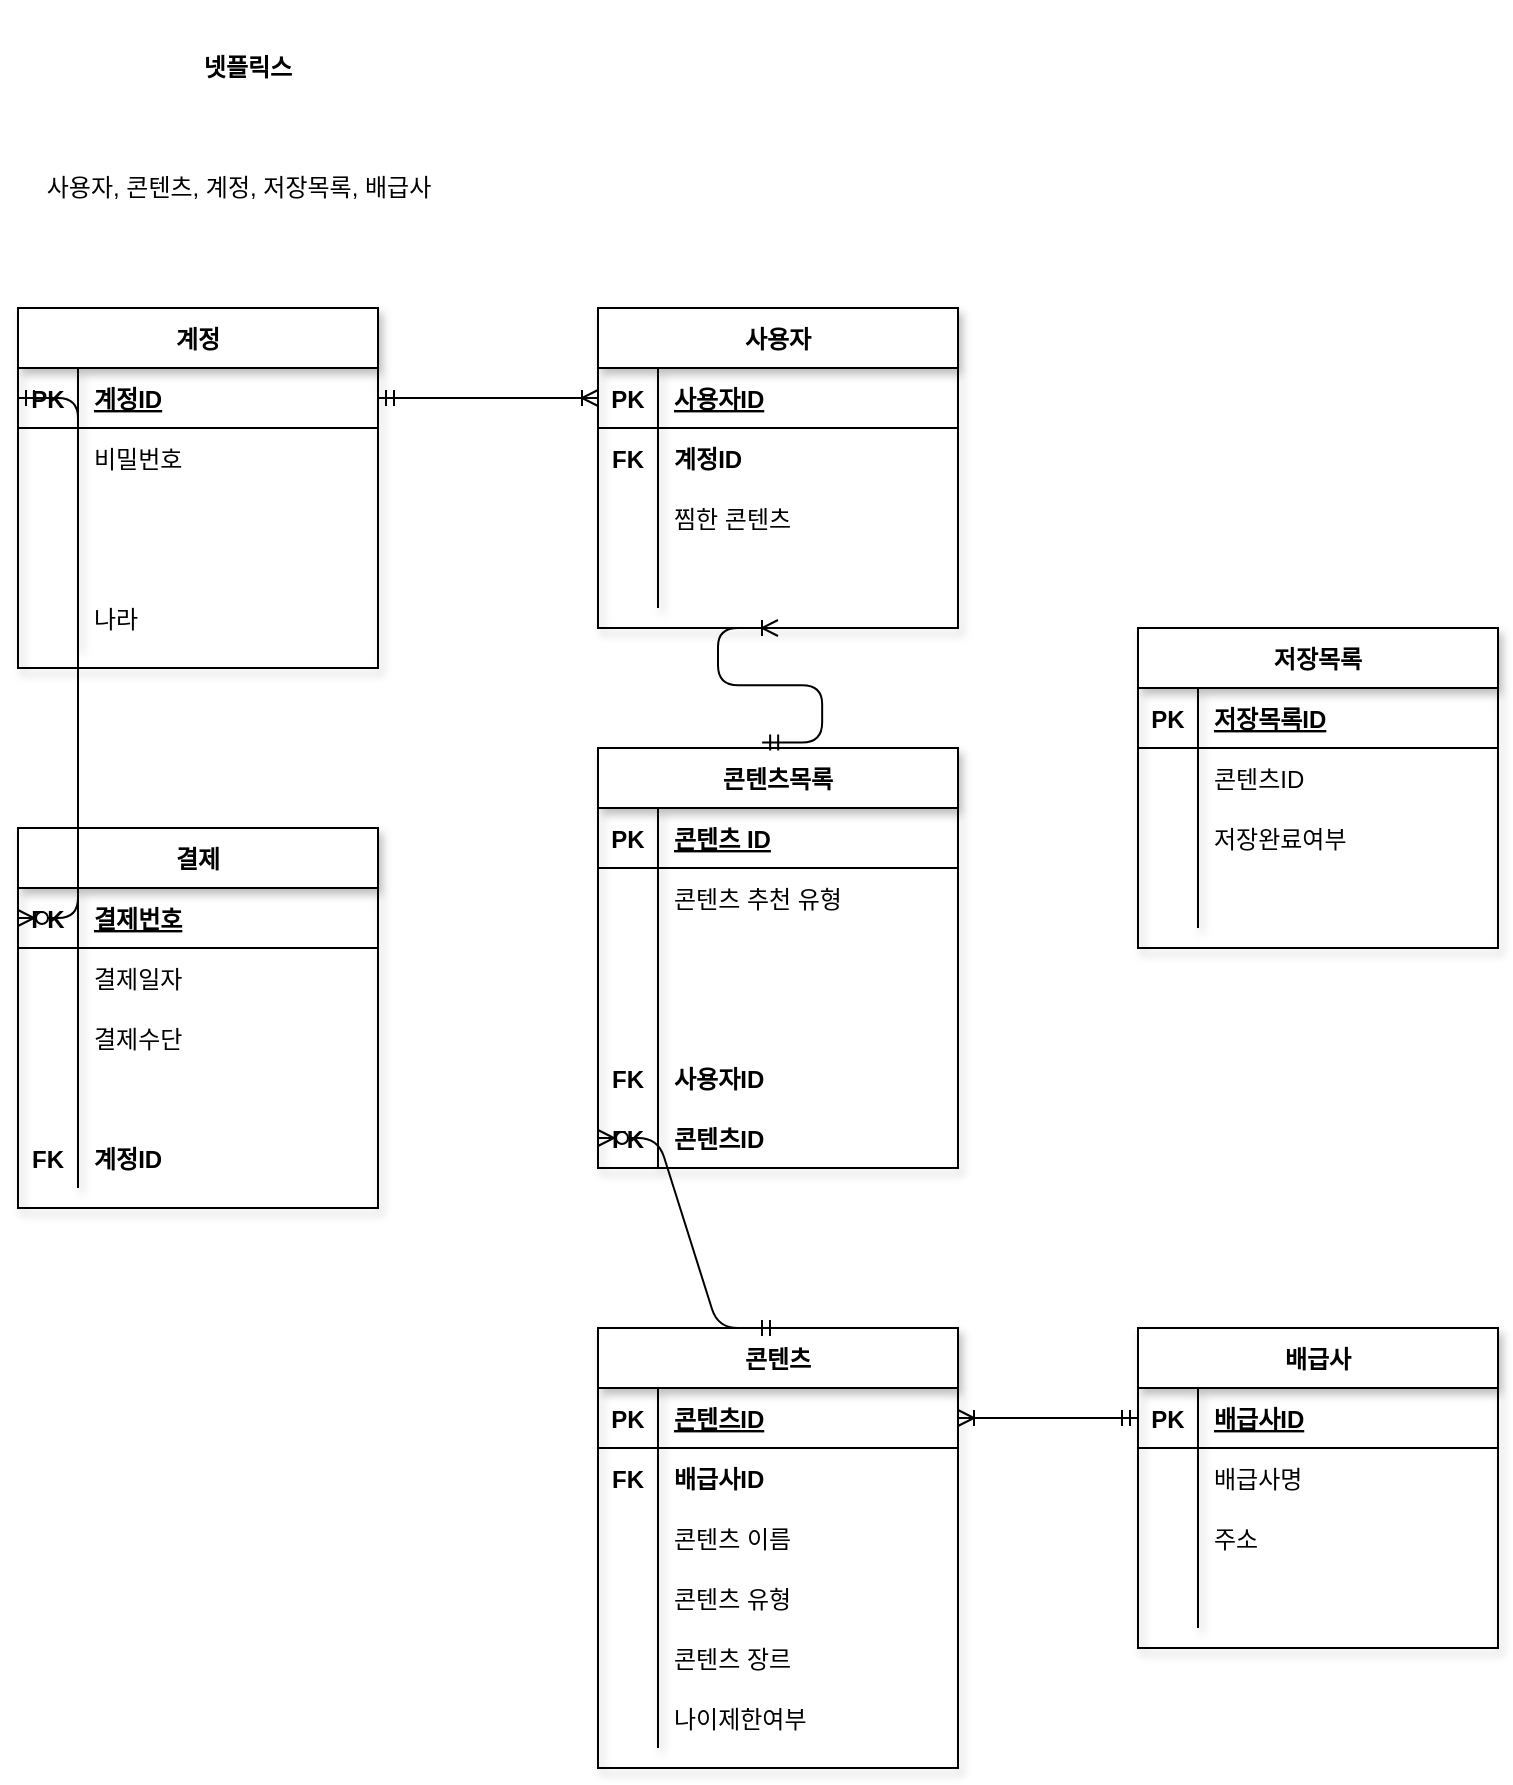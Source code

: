 <mxfile version="15.2.9" type="github">
  <diagram id="Aj72sFZ0nKoVnwJL2SoA" name="Page-1">
    <mxGraphModel dx="782" dy="468" grid="1" gridSize="10" guides="1" tooltips="1" connect="1" arrows="1" fold="1" page="1" pageScale="1" pageWidth="827" pageHeight="1169" math="0" shadow="0">
      <root>
        <mxCell id="0" />
        <mxCell id="1" parent="0" />
        <mxCell id="OZMzILDEOWwJIITRJ_I6-31" value="&lt;b&gt;넷플릭스&lt;/b&gt;" style="text;html=1;strokeColor=none;fillColor=none;align=center;verticalAlign=middle;whiteSpace=wrap;rounded=0;shadow=1;" vertex="1" parent="1">
          <mxGeometry x="100" y="30" width="130" height="60" as="geometry" />
        </mxCell>
        <mxCell id="OZMzILDEOWwJIITRJ_I6-32" value="사용자, 콘텐츠, 계정, 저장목록, 배급사" style="text;html=1;align=center;verticalAlign=middle;resizable=0;points=[];autosize=1;strokeColor=none;fillColor=none;" vertex="1" parent="1">
          <mxGeometry x="50" y="110" width="220" height="20" as="geometry" />
        </mxCell>
        <mxCell id="OZMzILDEOWwJIITRJ_I6-33" value="계정" style="shape=table;startSize=30;container=1;collapsible=1;childLayout=tableLayout;fixedRows=1;rowLines=0;fontStyle=1;align=center;resizeLast=1;shadow=1;" vertex="1" parent="1">
          <mxGeometry x="50" y="180" width="180" height="180" as="geometry" />
        </mxCell>
        <mxCell id="OZMzILDEOWwJIITRJ_I6-34" value="" style="shape=partialRectangle;collapsible=0;dropTarget=0;pointerEvents=0;fillColor=none;top=0;left=0;bottom=1;right=0;points=[[0,0.5],[1,0.5]];portConstraint=eastwest;" vertex="1" parent="OZMzILDEOWwJIITRJ_I6-33">
          <mxGeometry y="30" width="180" height="30" as="geometry" />
        </mxCell>
        <mxCell id="OZMzILDEOWwJIITRJ_I6-35" value="PK" style="shape=partialRectangle;connectable=0;fillColor=none;top=0;left=0;bottom=0;right=0;fontStyle=1;overflow=hidden;" vertex="1" parent="OZMzILDEOWwJIITRJ_I6-34">
          <mxGeometry width="30" height="30" as="geometry">
            <mxRectangle width="30" height="30" as="alternateBounds" />
          </mxGeometry>
        </mxCell>
        <mxCell id="OZMzILDEOWwJIITRJ_I6-36" value="계정ID" style="shape=partialRectangle;connectable=0;fillColor=none;top=0;left=0;bottom=0;right=0;align=left;spacingLeft=6;fontStyle=5;overflow=hidden;" vertex="1" parent="OZMzILDEOWwJIITRJ_I6-34">
          <mxGeometry x="30" width="150" height="30" as="geometry">
            <mxRectangle width="150" height="30" as="alternateBounds" />
          </mxGeometry>
        </mxCell>
        <mxCell id="OZMzILDEOWwJIITRJ_I6-37" value="" style="shape=partialRectangle;collapsible=0;dropTarget=0;pointerEvents=0;fillColor=none;top=0;left=0;bottom=0;right=0;points=[[0,0.5],[1,0.5]];portConstraint=eastwest;" vertex="1" parent="OZMzILDEOWwJIITRJ_I6-33">
          <mxGeometry y="60" width="180" height="30" as="geometry" />
        </mxCell>
        <mxCell id="OZMzILDEOWwJIITRJ_I6-38" value="" style="shape=partialRectangle;connectable=0;fillColor=none;top=0;left=0;bottom=0;right=0;editable=1;overflow=hidden;" vertex="1" parent="OZMzILDEOWwJIITRJ_I6-37">
          <mxGeometry width="30" height="30" as="geometry">
            <mxRectangle width="30" height="30" as="alternateBounds" />
          </mxGeometry>
        </mxCell>
        <mxCell id="OZMzILDEOWwJIITRJ_I6-39" value="비밀번호" style="shape=partialRectangle;connectable=0;fillColor=none;top=0;left=0;bottom=0;right=0;align=left;spacingLeft=6;overflow=hidden;" vertex="1" parent="OZMzILDEOWwJIITRJ_I6-37">
          <mxGeometry x="30" width="150" height="30" as="geometry">
            <mxRectangle width="150" height="30" as="alternateBounds" />
          </mxGeometry>
        </mxCell>
        <mxCell id="OZMzILDEOWwJIITRJ_I6-40" value="" style="shape=partialRectangle;collapsible=0;dropTarget=0;pointerEvents=0;fillColor=none;top=0;left=0;bottom=0;right=0;points=[[0,0.5],[1,0.5]];portConstraint=eastwest;" vertex="1" parent="OZMzILDEOWwJIITRJ_I6-33">
          <mxGeometry y="90" width="180" height="30" as="geometry" />
        </mxCell>
        <mxCell id="OZMzILDEOWwJIITRJ_I6-41" value="" style="shape=partialRectangle;connectable=0;fillColor=none;top=0;left=0;bottom=0;right=0;editable=1;overflow=hidden;" vertex="1" parent="OZMzILDEOWwJIITRJ_I6-40">
          <mxGeometry width="30" height="30" as="geometry">
            <mxRectangle width="30" height="30" as="alternateBounds" />
          </mxGeometry>
        </mxCell>
        <mxCell id="OZMzILDEOWwJIITRJ_I6-42" value="" style="shape=partialRectangle;connectable=0;fillColor=none;top=0;left=0;bottom=0;right=0;align=left;spacingLeft=6;overflow=hidden;" vertex="1" parent="OZMzILDEOWwJIITRJ_I6-40">
          <mxGeometry x="30" width="150" height="30" as="geometry">
            <mxRectangle width="150" height="30" as="alternateBounds" />
          </mxGeometry>
        </mxCell>
        <mxCell id="OZMzILDEOWwJIITRJ_I6-43" value="" style="shape=partialRectangle;collapsible=0;dropTarget=0;pointerEvents=0;fillColor=none;top=0;left=0;bottom=0;right=0;points=[[0,0.5],[1,0.5]];portConstraint=eastwest;" vertex="1" parent="OZMzILDEOWwJIITRJ_I6-33">
          <mxGeometry y="120" width="180" height="20" as="geometry" />
        </mxCell>
        <mxCell id="OZMzILDEOWwJIITRJ_I6-44" value="" style="shape=partialRectangle;connectable=0;fillColor=none;top=0;left=0;bottom=0;right=0;editable=1;overflow=hidden;" vertex="1" parent="OZMzILDEOWwJIITRJ_I6-43">
          <mxGeometry width="30" height="20" as="geometry">
            <mxRectangle width="30" height="20" as="alternateBounds" />
          </mxGeometry>
        </mxCell>
        <mxCell id="OZMzILDEOWwJIITRJ_I6-45" value="" style="shape=partialRectangle;connectable=0;fillColor=none;top=0;left=0;bottom=0;right=0;align=left;spacingLeft=6;overflow=hidden;" vertex="1" parent="OZMzILDEOWwJIITRJ_I6-43">
          <mxGeometry x="30" width="150" height="20" as="geometry">
            <mxRectangle width="150" height="20" as="alternateBounds" />
          </mxGeometry>
        </mxCell>
        <mxCell id="OZMzILDEOWwJIITRJ_I6-169" value="" style="shape=partialRectangle;collapsible=0;dropTarget=0;pointerEvents=0;fillColor=none;top=0;left=0;bottom=0;right=0;points=[[0,0.5],[1,0.5]];portConstraint=eastwest;" vertex="1" parent="OZMzILDEOWwJIITRJ_I6-33">
          <mxGeometry y="140" width="180" height="30" as="geometry" />
        </mxCell>
        <mxCell id="OZMzILDEOWwJIITRJ_I6-170" value="" style="shape=partialRectangle;connectable=0;fillColor=none;top=0;left=0;bottom=0;right=0;editable=1;overflow=hidden;" vertex="1" parent="OZMzILDEOWwJIITRJ_I6-169">
          <mxGeometry width="30" height="30" as="geometry">
            <mxRectangle width="30" height="30" as="alternateBounds" />
          </mxGeometry>
        </mxCell>
        <mxCell id="OZMzILDEOWwJIITRJ_I6-171" value="나라" style="shape=partialRectangle;connectable=0;fillColor=none;top=0;left=0;bottom=0;right=0;align=left;spacingLeft=6;overflow=hidden;" vertex="1" parent="OZMzILDEOWwJIITRJ_I6-169">
          <mxGeometry x="30" width="150" height="30" as="geometry">
            <mxRectangle width="150" height="30" as="alternateBounds" />
          </mxGeometry>
        </mxCell>
        <mxCell id="OZMzILDEOWwJIITRJ_I6-95" value="사용자" style="shape=table;startSize=30;container=1;collapsible=1;childLayout=tableLayout;fixedRows=1;rowLines=0;fontStyle=1;align=center;resizeLast=1;shadow=1;" vertex="1" parent="1">
          <mxGeometry x="340" y="180" width="180" height="160" as="geometry" />
        </mxCell>
        <mxCell id="OZMzILDEOWwJIITRJ_I6-96" value="" style="shape=partialRectangle;collapsible=0;dropTarget=0;pointerEvents=0;fillColor=none;top=0;left=0;bottom=1;right=0;points=[[0,0.5],[1,0.5]];portConstraint=eastwest;" vertex="1" parent="OZMzILDEOWwJIITRJ_I6-95">
          <mxGeometry y="30" width="180" height="30" as="geometry" />
        </mxCell>
        <mxCell id="OZMzILDEOWwJIITRJ_I6-97" value="PK" style="shape=partialRectangle;connectable=0;fillColor=none;top=0;left=0;bottom=0;right=0;fontStyle=1;overflow=hidden;" vertex="1" parent="OZMzILDEOWwJIITRJ_I6-96">
          <mxGeometry width="30" height="30" as="geometry">
            <mxRectangle width="30" height="30" as="alternateBounds" />
          </mxGeometry>
        </mxCell>
        <mxCell id="OZMzILDEOWwJIITRJ_I6-98" value="사용자ID" style="shape=partialRectangle;connectable=0;fillColor=none;top=0;left=0;bottom=0;right=0;align=left;spacingLeft=6;fontStyle=5;overflow=hidden;" vertex="1" parent="OZMzILDEOWwJIITRJ_I6-96">
          <mxGeometry x="30" width="150" height="30" as="geometry">
            <mxRectangle width="150" height="30" as="alternateBounds" />
          </mxGeometry>
        </mxCell>
        <mxCell id="OZMzILDEOWwJIITRJ_I6-99" value="" style="shape=partialRectangle;collapsible=0;dropTarget=0;pointerEvents=0;fillColor=none;top=0;left=0;bottom=0;right=0;points=[[0,0.5],[1,0.5]];portConstraint=eastwest;" vertex="1" parent="OZMzILDEOWwJIITRJ_I6-95">
          <mxGeometry y="60" width="180" height="30" as="geometry" />
        </mxCell>
        <mxCell id="OZMzILDEOWwJIITRJ_I6-100" value="FK" style="shape=partialRectangle;connectable=0;fillColor=none;top=0;left=0;bottom=0;right=0;editable=1;overflow=hidden;fontStyle=1" vertex="1" parent="OZMzILDEOWwJIITRJ_I6-99">
          <mxGeometry width="30" height="30" as="geometry">
            <mxRectangle width="30" height="30" as="alternateBounds" />
          </mxGeometry>
        </mxCell>
        <mxCell id="OZMzILDEOWwJIITRJ_I6-101" value="계정ID" style="shape=partialRectangle;connectable=0;fillColor=none;top=0;left=0;bottom=0;right=0;align=left;spacingLeft=6;overflow=hidden;fontStyle=1" vertex="1" parent="OZMzILDEOWwJIITRJ_I6-99">
          <mxGeometry x="30" width="150" height="30" as="geometry">
            <mxRectangle width="150" height="30" as="alternateBounds" />
          </mxGeometry>
        </mxCell>
        <mxCell id="OZMzILDEOWwJIITRJ_I6-102" value="" style="shape=partialRectangle;collapsible=0;dropTarget=0;pointerEvents=0;fillColor=none;top=0;left=0;bottom=0;right=0;points=[[0,0.5],[1,0.5]];portConstraint=eastwest;" vertex="1" parent="OZMzILDEOWwJIITRJ_I6-95">
          <mxGeometry y="90" width="180" height="30" as="geometry" />
        </mxCell>
        <mxCell id="OZMzILDEOWwJIITRJ_I6-103" value="" style="shape=partialRectangle;connectable=0;fillColor=none;top=0;left=0;bottom=0;right=0;editable=1;overflow=hidden;" vertex="1" parent="OZMzILDEOWwJIITRJ_I6-102">
          <mxGeometry width="30" height="30" as="geometry">
            <mxRectangle width="30" height="30" as="alternateBounds" />
          </mxGeometry>
        </mxCell>
        <mxCell id="OZMzILDEOWwJIITRJ_I6-104" value="찜한 콘텐츠" style="shape=partialRectangle;connectable=0;fillColor=none;top=0;left=0;bottom=0;right=0;align=left;spacingLeft=6;overflow=hidden;" vertex="1" parent="OZMzILDEOWwJIITRJ_I6-102">
          <mxGeometry x="30" width="150" height="30" as="geometry">
            <mxRectangle width="150" height="30" as="alternateBounds" />
          </mxGeometry>
        </mxCell>
        <mxCell id="OZMzILDEOWwJIITRJ_I6-105" value="" style="shape=partialRectangle;collapsible=0;dropTarget=0;pointerEvents=0;fillColor=none;top=0;left=0;bottom=0;right=0;points=[[0,0.5],[1,0.5]];portConstraint=eastwest;" vertex="1" parent="OZMzILDEOWwJIITRJ_I6-95">
          <mxGeometry y="120" width="180" height="30" as="geometry" />
        </mxCell>
        <mxCell id="OZMzILDEOWwJIITRJ_I6-106" value="" style="shape=partialRectangle;connectable=0;fillColor=none;top=0;left=0;bottom=0;right=0;editable=1;overflow=hidden;" vertex="1" parent="OZMzILDEOWwJIITRJ_I6-105">
          <mxGeometry width="30" height="30" as="geometry">
            <mxRectangle width="30" height="30" as="alternateBounds" />
          </mxGeometry>
        </mxCell>
        <mxCell id="OZMzILDEOWwJIITRJ_I6-107" value="" style="shape=partialRectangle;connectable=0;fillColor=none;top=0;left=0;bottom=0;right=0;align=left;spacingLeft=6;overflow=hidden;" vertex="1" parent="OZMzILDEOWwJIITRJ_I6-105">
          <mxGeometry x="30" width="150" height="30" as="geometry">
            <mxRectangle width="150" height="30" as="alternateBounds" />
          </mxGeometry>
        </mxCell>
        <mxCell id="OZMzILDEOWwJIITRJ_I6-108" value="콘텐츠" style="shape=table;startSize=30;container=1;collapsible=1;childLayout=tableLayout;fixedRows=1;rowLines=0;fontStyle=1;align=center;resizeLast=1;shadow=1;" vertex="1" parent="1">
          <mxGeometry x="340" y="690" width="180" height="220" as="geometry" />
        </mxCell>
        <mxCell id="OZMzILDEOWwJIITRJ_I6-109" value="" style="shape=partialRectangle;collapsible=0;dropTarget=0;pointerEvents=0;fillColor=none;top=0;left=0;bottom=1;right=0;points=[[0,0.5],[1,0.5]];portConstraint=eastwest;" vertex="1" parent="OZMzILDEOWwJIITRJ_I6-108">
          <mxGeometry y="30" width="180" height="30" as="geometry" />
        </mxCell>
        <mxCell id="OZMzILDEOWwJIITRJ_I6-110" value="PK" style="shape=partialRectangle;connectable=0;fillColor=none;top=0;left=0;bottom=0;right=0;fontStyle=1;overflow=hidden;" vertex="1" parent="OZMzILDEOWwJIITRJ_I6-109">
          <mxGeometry width="30" height="30" as="geometry">
            <mxRectangle width="30" height="30" as="alternateBounds" />
          </mxGeometry>
        </mxCell>
        <mxCell id="OZMzILDEOWwJIITRJ_I6-111" value="콘텐츠ID" style="shape=partialRectangle;connectable=0;fillColor=none;top=0;left=0;bottom=0;right=0;align=left;spacingLeft=6;fontStyle=5;overflow=hidden;" vertex="1" parent="OZMzILDEOWwJIITRJ_I6-109">
          <mxGeometry x="30" width="150" height="30" as="geometry">
            <mxRectangle width="150" height="30" as="alternateBounds" />
          </mxGeometry>
        </mxCell>
        <mxCell id="OZMzILDEOWwJIITRJ_I6-112" value="" style="shape=partialRectangle;collapsible=0;dropTarget=0;pointerEvents=0;fillColor=none;top=0;left=0;bottom=0;right=0;points=[[0,0.5],[1,0.5]];portConstraint=eastwest;" vertex="1" parent="OZMzILDEOWwJIITRJ_I6-108">
          <mxGeometry y="60" width="180" height="30" as="geometry" />
        </mxCell>
        <mxCell id="OZMzILDEOWwJIITRJ_I6-113" value="FK" style="shape=partialRectangle;connectable=0;fillColor=none;top=0;left=0;bottom=0;right=0;editable=1;overflow=hidden;fontStyle=1" vertex="1" parent="OZMzILDEOWwJIITRJ_I6-112">
          <mxGeometry width="30" height="30" as="geometry">
            <mxRectangle width="30" height="30" as="alternateBounds" />
          </mxGeometry>
        </mxCell>
        <mxCell id="OZMzILDEOWwJIITRJ_I6-114" value="배급사ID" style="shape=partialRectangle;connectable=0;fillColor=none;top=0;left=0;bottom=0;right=0;align=left;spacingLeft=6;overflow=hidden;fontStyle=1" vertex="1" parent="OZMzILDEOWwJIITRJ_I6-112">
          <mxGeometry x="30" width="150" height="30" as="geometry">
            <mxRectangle width="150" height="30" as="alternateBounds" />
          </mxGeometry>
        </mxCell>
        <mxCell id="OZMzILDEOWwJIITRJ_I6-115" value="" style="shape=partialRectangle;collapsible=0;dropTarget=0;pointerEvents=0;fillColor=none;top=0;left=0;bottom=0;right=0;points=[[0,0.5],[1,0.5]];portConstraint=eastwest;" vertex="1" parent="OZMzILDEOWwJIITRJ_I6-108">
          <mxGeometry y="90" width="180" height="30" as="geometry" />
        </mxCell>
        <mxCell id="OZMzILDEOWwJIITRJ_I6-116" value="" style="shape=partialRectangle;connectable=0;fillColor=none;top=0;left=0;bottom=0;right=0;editable=1;overflow=hidden;" vertex="1" parent="OZMzILDEOWwJIITRJ_I6-115">
          <mxGeometry width="30" height="30" as="geometry">
            <mxRectangle width="30" height="30" as="alternateBounds" />
          </mxGeometry>
        </mxCell>
        <mxCell id="OZMzILDEOWwJIITRJ_I6-117" value="콘텐츠 이름" style="shape=partialRectangle;connectable=0;fillColor=none;top=0;left=0;bottom=0;right=0;align=left;spacingLeft=6;overflow=hidden;" vertex="1" parent="OZMzILDEOWwJIITRJ_I6-115">
          <mxGeometry x="30" width="150" height="30" as="geometry">
            <mxRectangle width="150" height="30" as="alternateBounds" />
          </mxGeometry>
        </mxCell>
        <mxCell id="OZMzILDEOWwJIITRJ_I6-118" value="" style="shape=partialRectangle;collapsible=0;dropTarget=0;pointerEvents=0;fillColor=none;top=0;left=0;bottom=0;right=0;points=[[0,0.5],[1,0.5]];portConstraint=eastwest;" vertex="1" parent="OZMzILDEOWwJIITRJ_I6-108">
          <mxGeometry y="120" width="180" height="30" as="geometry" />
        </mxCell>
        <mxCell id="OZMzILDEOWwJIITRJ_I6-119" value="" style="shape=partialRectangle;connectable=0;fillColor=none;top=0;left=0;bottom=0;right=0;editable=1;overflow=hidden;" vertex="1" parent="OZMzILDEOWwJIITRJ_I6-118">
          <mxGeometry width="30" height="30" as="geometry">
            <mxRectangle width="30" height="30" as="alternateBounds" />
          </mxGeometry>
        </mxCell>
        <mxCell id="OZMzILDEOWwJIITRJ_I6-120" value="콘텐츠 유형" style="shape=partialRectangle;connectable=0;fillColor=none;top=0;left=0;bottom=0;right=0;align=left;spacingLeft=6;overflow=hidden;" vertex="1" parent="OZMzILDEOWwJIITRJ_I6-118">
          <mxGeometry x="30" width="150" height="30" as="geometry">
            <mxRectangle width="150" height="30" as="alternateBounds" />
          </mxGeometry>
        </mxCell>
        <mxCell id="OZMzILDEOWwJIITRJ_I6-134" value="" style="shape=partialRectangle;collapsible=0;dropTarget=0;pointerEvents=0;fillColor=none;top=0;left=0;bottom=0;right=0;points=[[0,0.5],[1,0.5]];portConstraint=eastwest;" vertex="1" parent="OZMzILDEOWwJIITRJ_I6-108">
          <mxGeometry y="150" width="180" height="30" as="geometry" />
        </mxCell>
        <mxCell id="OZMzILDEOWwJIITRJ_I6-135" value="" style="shape=partialRectangle;connectable=0;fillColor=none;top=0;left=0;bottom=0;right=0;editable=1;overflow=hidden;fontStyle=0" vertex="1" parent="OZMzILDEOWwJIITRJ_I6-134">
          <mxGeometry width="30" height="30" as="geometry">
            <mxRectangle width="30" height="30" as="alternateBounds" />
          </mxGeometry>
        </mxCell>
        <mxCell id="OZMzILDEOWwJIITRJ_I6-136" value="콘텐츠 장르" style="shape=partialRectangle;connectable=0;fillColor=none;top=0;left=0;bottom=0;right=0;align=left;spacingLeft=6;overflow=hidden;fontStyle=0" vertex="1" parent="OZMzILDEOWwJIITRJ_I6-134">
          <mxGeometry x="30" width="150" height="30" as="geometry">
            <mxRectangle width="150" height="30" as="alternateBounds" />
          </mxGeometry>
        </mxCell>
        <mxCell id="OZMzILDEOWwJIITRJ_I6-137" value="" style="shape=partialRectangle;collapsible=0;dropTarget=0;pointerEvents=0;fillColor=none;top=0;left=0;bottom=0;right=0;points=[[0,0.5],[1,0.5]];portConstraint=eastwest;" vertex="1" parent="OZMzILDEOWwJIITRJ_I6-108">
          <mxGeometry y="180" width="180" height="30" as="geometry" />
        </mxCell>
        <mxCell id="OZMzILDEOWwJIITRJ_I6-138" value="" style="shape=partialRectangle;connectable=0;fillColor=none;top=0;left=0;bottom=0;right=0;editable=1;overflow=hidden;fontStyle=0" vertex="1" parent="OZMzILDEOWwJIITRJ_I6-137">
          <mxGeometry width="30" height="30" as="geometry">
            <mxRectangle width="30" height="30" as="alternateBounds" />
          </mxGeometry>
        </mxCell>
        <mxCell id="OZMzILDEOWwJIITRJ_I6-139" value="나이제한여부" style="shape=partialRectangle;connectable=0;fillColor=none;top=0;left=0;bottom=0;right=0;align=left;spacingLeft=6;overflow=hidden;fontStyle=0" vertex="1" parent="OZMzILDEOWwJIITRJ_I6-137">
          <mxGeometry x="30" width="150" height="30" as="geometry">
            <mxRectangle width="150" height="30" as="alternateBounds" />
          </mxGeometry>
        </mxCell>
        <mxCell id="OZMzILDEOWwJIITRJ_I6-121" value="배급사" style="shape=table;startSize=30;container=1;collapsible=1;childLayout=tableLayout;fixedRows=1;rowLines=0;fontStyle=1;align=center;resizeLast=1;shadow=1;" vertex="1" parent="1">
          <mxGeometry x="610" y="690" width="180" height="160" as="geometry" />
        </mxCell>
        <mxCell id="OZMzILDEOWwJIITRJ_I6-122" value="" style="shape=partialRectangle;collapsible=0;dropTarget=0;pointerEvents=0;fillColor=none;top=0;left=0;bottom=1;right=0;points=[[0,0.5],[1,0.5]];portConstraint=eastwest;" vertex="1" parent="OZMzILDEOWwJIITRJ_I6-121">
          <mxGeometry y="30" width="180" height="30" as="geometry" />
        </mxCell>
        <mxCell id="OZMzILDEOWwJIITRJ_I6-123" value="PK" style="shape=partialRectangle;connectable=0;fillColor=none;top=0;left=0;bottom=0;right=0;fontStyle=1;overflow=hidden;" vertex="1" parent="OZMzILDEOWwJIITRJ_I6-122">
          <mxGeometry width="30" height="30" as="geometry">
            <mxRectangle width="30" height="30" as="alternateBounds" />
          </mxGeometry>
        </mxCell>
        <mxCell id="OZMzILDEOWwJIITRJ_I6-124" value="배급사ID" style="shape=partialRectangle;connectable=0;fillColor=none;top=0;left=0;bottom=0;right=0;align=left;spacingLeft=6;fontStyle=5;overflow=hidden;" vertex="1" parent="OZMzILDEOWwJIITRJ_I6-122">
          <mxGeometry x="30" width="150" height="30" as="geometry">
            <mxRectangle width="150" height="30" as="alternateBounds" />
          </mxGeometry>
        </mxCell>
        <mxCell id="OZMzILDEOWwJIITRJ_I6-125" value="" style="shape=partialRectangle;collapsible=0;dropTarget=0;pointerEvents=0;fillColor=none;top=0;left=0;bottom=0;right=0;points=[[0,0.5],[1,0.5]];portConstraint=eastwest;" vertex="1" parent="OZMzILDEOWwJIITRJ_I6-121">
          <mxGeometry y="60" width="180" height="30" as="geometry" />
        </mxCell>
        <mxCell id="OZMzILDEOWwJIITRJ_I6-126" value="" style="shape=partialRectangle;connectable=0;fillColor=none;top=0;left=0;bottom=0;right=0;editable=1;overflow=hidden;" vertex="1" parent="OZMzILDEOWwJIITRJ_I6-125">
          <mxGeometry width="30" height="30" as="geometry">
            <mxRectangle width="30" height="30" as="alternateBounds" />
          </mxGeometry>
        </mxCell>
        <mxCell id="OZMzILDEOWwJIITRJ_I6-127" value="배급사명" style="shape=partialRectangle;connectable=0;fillColor=none;top=0;left=0;bottom=0;right=0;align=left;spacingLeft=6;overflow=hidden;" vertex="1" parent="OZMzILDEOWwJIITRJ_I6-125">
          <mxGeometry x="30" width="150" height="30" as="geometry">
            <mxRectangle width="150" height="30" as="alternateBounds" />
          </mxGeometry>
        </mxCell>
        <mxCell id="OZMzILDEOWwJIITRJ_I6-128" value="" style="shape=partialRectangle;collapsible=0;dropTarget=0;pointerEvents=0;fillColor=none;top=0;left=0;bottom=0;right=0;points=[[0,0.5],[1,0.5]];portConstraint=eastwest;" vertex="1" parent="OZMzILDEOWwJIITRJ_I6-121">
          <mxGeometry y="90" width="180" height="30" as="geometry" />
        </mxCell>
        <mxCell id="OZMzILDEOWwJIITRJ_I6-129" value="" style="shape=partialRectangle;connectable=0;fillColor=none;top=0;left=0;bottom=0;right=0;editable=1;overflow=hidden;" vertex="1" parent="OZMzILDEOWwJIITRJ_I6-128">
          <mxGeometry width="30" height="30" as="geometry">
            <mxRectangle width="30" height="30" as="alternateBounds" />
          </mxGeometry>
        </mxCell>
        <mxCell id="OZMzILDEOWwJIITRJ_I6-130" value="주소" style="shape=partialRectangle;connectable=0;fillColor=none;top=0;left=0;bottom=0;right=0;align=left;spacingLeft=6;overflow=hidden;" vertex="1" parent="OZMzILDEOWwJIITRJ_I6-128">
          <mxGeometry x="30" width="150" height="30" as="geometry">
            <mxRectangle width="150" height="30" as="alternateBounds" />
          </mxGeometry>
        </mxCell>
        <mxCell id="OZMzILDEOWwJIITRJ_I6-131" value="" style="shape=partialRectangle;collapsible=0;dropTarget=0;pointerEvents=0;fillColor=none;top=0;left=0;bottom=0;right=0;points=[[0,0.5],[1,0.5]];portConstraint=eastwest;" vertex="1" parent="OZMzILDEOWwJIITRJ_I6-121">
          <mxGeometry y="120" width="180" height="30" as="geometry" />
        </mxCell>
        <mxCell id="OZMzILDEOWwJIITRJ_I6-132" value="" style="shape=partialRectangle;connectable=0;fillColor=none;top=0;left=0;bottom=0;right=0;editable=1;overflow=hidden;" vertex="1" parent="OZMzILDEOWwJIITRJ_I6-131">
          <mxGeometry width="30" height="30" as="geometry">
            <mxRectangle width="30" height="30" as="alternateBounds" />
          </mxGeometry>
        </mxCell>
        <mxCell id="OZMzILDEOWwJIITRJ_I6-133" value="" style="shape=partialRectangle;connectable=0;fillColor=none;top=0;left=0;bottom=0;right=0;align=left;spacingLeft=6;overflow=hidden;" vertex="1" parent="OZMzILDEOWwJIITRJ_I6-131">
          <mxGeometry x="30" width="150" height="30" as="geometry">
            <mxRectangle width="150" height="30" as="alternateBounds" />
          </mxGeometry>
        </mxCell>
        <mxCell id="OZMzILDEOWwJIITRJ_I6-140" value="저장목록" style="shape=table;startSize=30;container=1;collapsible=1;childLayout=tableLayout;fixedRows=1;rowLines=0;fontStyle=1;align=center;resizeLast=1;shadow=1;" vertex="1" parent="1">
          <mxGeometry x="610" y="340" width="180" height="160" as="geometry" />
        </mxCell>
        <mxCell id="OZMzILDEOWwJIITRJ_I6-141" value="" style="shape=partialRectangle;collapsible=0;dropTarget=0;pointerEvents=0;fillColor=none;top=0;left=0;bottom=1;right=0;points=[[0,0.5],[1,0.5]];portConstraint=eastwest;" vertex="1" parent="OZMzILDEOWwJIITRJ_I6-140">
          <mxGeometry y="30" width="180" height="30" as="geometry" />
        </mxCell>
        <mxCell id="OZMzILDEOWwJIITRJ_I6-142" value="PK" style="shape=partialRectangle;connectable=0;fillColor=none;top=0;left=0;bottom=0;right=0;fontStyle=1;overflow=hidden;" vertex="1" parent="OZMzILDEOWwJIITRJ_I6-141">
          <mxGeometry width="30" height="30" as="geometry">
            <mxRectangle width="30" height="30" as="alternateBounds" />
          </mxGeometry>
        </mxCell>
        <mxCell id="OZMzILDEOWwJIITRJ_I6-143" value="저장목록ID" style="shape=partialRectangle;connectable=0;fillColor=none;top=0;left=0;bottom=0;right=0;align=left;spacingLeft=6;fontStyle=5;overflow=hidden;" vertex="1" parent="OZMzILDEOWwJIITRJ_I6-141">
          <mxGeometry x="30" width="150" height="30" as="geometry">
            <mxRectangle width="150" height="30" as="alternateBounds" />
          </mxGeometry>
        </mxCell>
        <mxCell id="OZMzILDEOWwJIITRJ_I6-144" value="" style="shape=partialRectangle;collapsible=0;dropTarget=0;pointerEvents=0;fillColor=none;top=0;left=0;bottom=0;right=0;points=[[0,0.5],[1,0.5]];portConstraint=eastwest;" vertex="1" parent="OZMzILDEOWwJIITRJ_I6-140">
          <mxGeometry y="60" width="180" height="30" as="geometry" />
        </mxCell>
        <mxCell id="OZMzILDEOWwJIITRJ_I6-145" value="" style="shape=partialRectangle;connectable=0;fillColor=none;top=0;left=0;bottom=0;right=0;editable=1;overflow=hidden;" vertex="1" parent="OZMzILDEOWwJIITRJ_I6-144">
          <mxGeometry width="30" height="30" as="geometry">
            <mxRectangle width="30" height="30" as="alternateBounds" />
          </mxGeometry>
        </mxCell>
        <mxCell id="OZMzILDEOWwJIITRJ_I6-146" value="콘텐츠ID" style="shape=partialRectangle;connectable=0;fillColor=none;top=0;left=0;bottom=0;right=0;align=left;spacingLeft=6;overflow=hidden;" vertex="1" parent="OZMzILDEOWwJIITRJ_I6-144">
          <mxGeometry x="30" width="150" height="30" as="geometry">
            <mxRectangle width="150" height="30" as="alternateBounds" />
          </mxGeometry>
        </mxCell>
        <mxCell id="OZMzILDEOWwJIITRJ_I6-147" value="" style="shape=partialRectangle;collapsible=0;dropTarget=0;pointerEvents=0;fillColor=none;top=0;left=0;bottom=0;right=0;points=[[0,0.5],[1,0.5]];portConstraint=eastwest;" vertex="1" parent="OZMzILDEOWwJIITRJ_I6-140">
          <mxGeometry y="90" width="180" height="30" as="geometry" />
        </mxCell>
        <mxCell id="OZMzILDEOWwJIITRJ_I6-148" value="" style="shape=partialRectangle;connectable=0;fillColor=none;top=0;left=0;bottom=0;right=0;editable=1;overflow=hidden;" vertex="1" parent="OZMzILDEOWwJIITRJ_I6-147">
          <mxGeometry width="30" height="30" as="geometry">
            <mxRectangle width="30" height="30" as="alternateBounds" />
          </mxGeometry>
        </mxCell>
        <mxCell id="OZMzILDEOWwJIITRJ_I6-149" value="저장완료여부" style="shape=partialRectangle;connectable=0;fillColor=none;top=0;left=0;bottom=0;right=0;align=left;spacingLeft=6;overflow=hidden;" vertex="1" parent="OZMzILDEOWwJIITRJ_I6-147">
          <mxGeometry x="30" width="150" height="30" as="geometry">
            <mxRectangle width="150" height="30" as="alternateBounds" />
          </mxGeometry>
        </mxCell>
        <mxCell id="OZMzILDEOWwJIITRJ_I6-150" value="" style="shape=partialRectangle;collapsible=0;dropTarget=0;pointerEvents=0;fillColor=none;top=0;left=0;bottom=0;right=0;points=[[0,0.5],[1,0.5]];portConstraint=eastwest;" vertex="1" parent="OZMzILDEOWwJIITRJ_I6-140">
          <mxGeometry y="120" width="180" height="30" as="geometry" />
        </mxCell>
        <mxCell id="OZMzILDEOWwJIITRJ_I6-151" value="" style="shape=partialRectangle;connectable=0;fillColor=none;top=0;left=0;bottom=0;right=0;editable=1;overflow=hidden;" vertex="1" parent="OZMzILDEOWwJIITRJ_I6-150">
          <mxGeometry width="30" height="30" as="geometry">
            <mxRectangle width="30" height="30" as="alternateBounds" />
          </mxGeometry>
        </mxCell>
        <mxCell id="OZMzILDEOWwJIITRJ_I6-152" value="" style="shape=partialRectangle;connectable=0;fillColor=none;top=0;left=0;bottom=0;right=0;align=left;spacingLeft=6;overflow=hidden;" vertex="1" parent="OZMzILDEOWwJIITRJ_I6-150">
          <mxGeometry x="30" width="150" height="30" as="geometry">
            <mxRectangle width="150" height="30" as="alternateBounds" />
          </mxGeometry>
        </mxCell>
        <mxCell id="OZMzILDEOWwJIITRJ_I6-172" value="" style="edgeStyle=entityRelationEdgeStyle;fontSize=12;html=1;endArrow=ERoneToMany;startArrow=ERmandOne;exitX=1;exitY=0.5;exitDx=0;exitDy=0;entryX=0;entryY=0.5;entryDx=0;entryDy=0;" edge="1" parent="1" source="OZMzILDEOWwJIITRJ_I6-34" target="OZMzILDEOWwJIITRJ_I6-96">
          <mxGeometry width="100" height="100" relative="1" as="geometry">
            <mxPoint x="250" y="220" as="sourcePoint" />
            <mxPoint x="350" y="120" as="targetPoint" />
          </mxGeometry>
        </mxCell>
        <mxCell id="OZMzILDEOWwJIITRJ_I6-173" value="" style="edgeStyle=entityRelationEdgeStyle;fontSize=12;html=1;endArrow=ERoneToMany;startArrow=ERmandOne;entryX=1;entryY=0.5;entryDx=0;entryDy=0;exitX=0;exitY=0.5;exitDx=0;exitDy=0;" edge="1" parent="1" source="OZMzILDEOWwJIITRJ_I6-122" target="OZMzILDEOWwJIITRJ_I6-109">
          <mxGeometry width="100" height="100" relative="1" as="geometry">
            <mxPoint x="350" y="520" as="sourcePoint" />
            <mxPoint x="450" y="420" as="targetPoint" />
          </mxGeometry>
        </mxCell>
        <mxCell id="OZMzILDEOWwJIITRJ_I6-174" value="콘텐츠목록" style="shape=table;startSize=30;container=1;collapsible=1;childLayout=tableLayout;fixedRows=1;rowLines=0;fontStyle=1;align=center;resizeLast=1;shadow=1;" vertex="1" parent="1">
          <mxGeometry x="340" y="400" width="180" height="210" as="geometry" />
        </mxCell>
        <mxCell id="OZMzILDEOWwJIITRJ_I6-175" value="" style="shape=partialRectangle;collapsible=0;dropTarget=0;pointerEvents=0;fillColor=none;top=0;left=0;bottom=1;right=0;points=[[0,0.5],[1,0.5]];portConstraint=eastwest;" vertex="1" parent="OZMzILDEOWwJIITRJ_I6-174">
          <mxGeometry y="30" width="180" height="30" as="geometry" />
        </mxCell>
        <mxCell id="OZMzILDEOWwJIITRJ_I6-176" value="PK" style="shape=partialRectangle;connectable=0;fillColor=none;top=0;left=0;bottom=0;right=0;fontStyle=1;overflow=hidden;" vertex="1" parent="OZMzILDEOWwJIITRJ_I6-175">
          <mxGeometry width="30" height="30" as="geometry">
            <mxRectangle width="30" height="30" as="alternateBounds" />
          </mxGeometry>
        </mxCell>
        <mxCell id="OZMzILDEOWwJIITRJ_I6-177" value="콘텐츠 ID" style="shape=partialRectangle;connectable=0;fillColor=none;top=0;left=0;bottom=0;right=0;align=left;spacingLeft=6;fontStyle=5;overflow=hidden;" vertex="1" parent="OZMzILDEOWwJIITRJ_I6-175">
          <mxGeometry x="30" width="150" height="30" as="geometry">
            <mxRectangle width="150" height="30" as="alternateBounds" />
          </mxGeometry>
        </mxCell>
        <mxCell id="OZMzILDEOWwJIITRJ_I6-178" value="" style="shape=partialRectangle;collapsible=0;dropTarget=0;pointerEvents=0;fillColor=none;top=0;left=0;bottom=0;right=0;points=[[0,0.5],[1,0.5]];portConstraint=eastwest;" vertex="1" parent="OZMzILDEOWwJIITRJ_I6-174">
          <mxGeometry y="60" width="180" height="30" as="geometry" />
        </mxCell>
        <mxCell id="OZMzILDEOWwJIITRJ_I6-179" value="" style="shape=partialRectangle;connectable=0;fillColor=none;top=0;left=0;bottom=0;right=0;editable=1;overflow=hidden;" vertex="1" parent="OZMzILDEOWwJIITRJ_I6-178">
          <mxGeometry width="30" height="30" as="geometry">
            <mxRectangle width="30" height="30" as="alternateBounds" />
          </mxGeometry>
        </mxCell>
        <mxCell id="OZMzILDEOWwJIITRJ_I6-180" value="콘텐츠 추천 유형" style="shape=partialRectangle;connectable=0;fillColor=none;top=0;left=0;bottom=0;right=0;align=left;spacingLeft=6;overflow=hidden;" vertex="1" parent="OZMzILDEOWwJIITRJ_I6-178">
          <mxGeometry x="30" width="150" height="30" as="geometry">
            <mxRectangle width="150" height="30" as="alternateBounds" />
          </mxGeometry>
        </mxCell>
        <mxCell id="OZMzILDEOWwJIITRJ_I6-181" value="" style="shape=partialRectangle;collapsible=0;dropTarget=0;pointerEvents=0;fillColor=none;top=0;left=0;bottom=0;right=0;points=[[0,0.5],[1,0.5]];portConstraint=eastwest;" vertex="1" parent="OZMzILDEOWwJIITRJ_I6-174">
          <mxGeometry y="90" width="180" height="40" as="geometry" />
        </mxCell>
        <mxCell id="OZMzILDEOWwJIITRJ_I6-182" value="" style="shape=partialRectangle;connectable=0;fillColor=none;top=0;left=0;bottom=0;right=0;editable=1;overflow=hidden;" vertex="1" parent="OZMzILDEOWwJIITRJ_I6-181">
          <mxGeometry width="30" height="40" as="geometry">
            <mxRectangle width="30" height="40" as="alternateBounds" />
          </mxGeometry>
        </mxCell>
        <mxCell id="OZMzILDEOWwJIITRJ_I6-183" value="" style="shape=partialRectangle;connectable=0;fillColor=none;top=0;left=0;bottom=0;right=0;align=left;spacingLeft=6;overflow=hidden;" vertex="1" parent="OZMzILDEOWwJIITRJ_I6-181">
          <mxGeometry x="30" width="150" height="40" as="geometry">
            <mxRectangle width="150" height="40" as="alternateBounds" />
          </mxGeometry>
        </mxCell>
        <mxCell id="OZMzILDEOWwJIITRJ_I6-184" value="" style="shape=partialRectangle;collapsible=0;dropTarget=0;pointerEvents=0;fillColor=none;top=0;left=0;bottom=0;right=0;points=[[0,0.5],[1,0.5]];portConstraint=eastwest;" vertex="1" parent="OZMzILDEOWwJIITRJ_I6-174">
          <mxGeometry y="130" width="180" height="20" as="geometry" />
        </mxCell>
        <mxCell id="OZMzILDEOWwJIITRJ_I6-185" value="" style="shape=partialRectangle;connectable=0;fillColor=none;top=0;left=0;bottom=0;right=0;editable=1;overflow=hidden;" vertex="1" parent="OZMzILDEOWwJIITRJ_I6-184">
          <mxGeometry width="30" height="20" as="geometry">
            <mxRectangle width="30" height="20" as="alternateBounds" />
          </mxGeometry>
        </mxCell>
        <mxCell id="OZMzILDEOWwJIITRJ_I6-186" value="" style="shape=partialRectangle;connectable=0;fillColor=none;top=0;left=0;bottom=0;right=0;align=left;spacingLeft=6;overflow=hidden;" vertex="1" parent="OZMzILDEOWwJIITRJ_I6-184">
          <mxGeometry x="30" width="150" height="20" as="geometry">
            <mxRectangle width="150" height="20" as="alternateBounds" />
          </mxGeometry>
        </mxCell>
        <mxCell id="OZMzILDEOWwJIITRJ_I6-196" value="" style="shape=partialRectangle;collapsible=0;dropTarget=0;pointerEvents=0;fillColor=none;top=0;left=0;bottom=0;right=0;points=[[0,0.5],[1,0.5]];portConstraint=eastwest;" vertex="1" parent="OZMzILDEOWwJIITRJ_I6-174">
          <mxGeometry y="150" width="180" height="30" as="geometry" />
        </mxCell>
        <mxCell id="OZMzILDEOWwJIITRJ_I6-197" value="FK" style="shape=partialRectangle;connectable=0;fillColor=none;top=0;left=0;bottom=0;right=0;editable=1;overflow=hidden;fontStyle=1" vertex="1" parent="OZMzILDEOWwJIITRJ_I6-196">
          <mxGeometry width="30" height="30" as="geometry">
            <mxRectangle width="30" height="30" as="alternateBounds" />
          </mxGeometry>
        </mxCell>
        <mxCell id="OZMzILDEOWwJIITRJ_I6-198" value="사용자ID" style="shape=partialRectangle;connectable=0;fillColor=none;top=0;left=0;bottom=0;right=0;align=left;spacingLeft=6;overflow=hidden;fontStyle=1" vertex="1" parent="OZMzILDEOWwJIITRJ_I6-196">
          <mxGeometry x="30" width="150" height="30" as="geometry">
            <mxRectangle width="150" height="30" as="alternateBounds" />
          </mxGeometry>
        </mxCell>
        <mxCell id="OZMzILDEOWwJIITRJ_I6-213" value="" style="shape=partialRectangle;collapsible=0;dropTarget=0;pointerEvents=0;fillColor=none;top=0;left=0;bottom=0;right=0;points=[[0,0.5],[1,0.5]];portConstraint=eastwest;" vertex="1" parent="OZMzILDEOWwJIITRJ_I6-174">
          <mxGeometry y="180" width="180" height="30" as="geometry" />
        </mxCell>
        <mxCell id="OZMzILDEOWwJIITRJ_I6-214" value="FK" style="shape=partialRectangle;connectable=0;fillColor=none;top=0;left=0;bottom=0;right=0;editable=1;overflow=hidden;fontStyle=1" vertex="1" parent="OZMzILDEOWwJIITRJ_I6-213">
          <mxGeometry width="30" height="30" as="geometry">
            <mxRectangle width="30" height="30" as="alternateBounds" />
          </mxGeometry>
        </mxCell>
        <mxCell id="OZMzILDEOWwJIITRJ_I6-215" value="콘텐츠ID" style="shape=partialRectangle;connectable=0;fillColor=none;top=0;left=0;bottom=0;right=0;align=left;spacingLeft=6;overflow=hidden;fontStyle=1" vertex="1" parent="OZMzILDEOWwJIITRJ_I6-213">
          <mxGeometry x="30" width="150" height="30" as="geometry">
            <mxRectangle width="150" height="30" as="alternateBounds" />
          </mxGeometry>
        </mxCell>
        <mxCell id="OZMzILDEOWwJIITRJ_I6-199" value="" style="edgeStyle=entityRelationEdgeStyle;fontSize=12;html=1;endArrow=ERoneToMany;startArrow=ERmandOne;entryX=0.5;entryY=1;entryDx=0;entryDy=0;exitX=0.456;exitY=-0.013;exitDx=0;exitDy=0;exitPerimeter=0;" edge="1" parent="1" source="OZMzILDEOWwJIITRJ_I6-174" target="OZMzILDEOWwJIITRJ_I6-95">
          <mxGeometry width="100" height="100" relative="1" as="geometry">
            <mxPoint x="350" y="430" as="sourcePoint" />
            <mxPoint x="450" y="330" as="targetPoint" />
          </mxGeometry>
        </mxCell>
        <mxCell id="OZMzILDEOWwJIITRJ_I6-200" value="결제" style="shape=table;startSize=30;container=1;collapsible=1;childLayout=tableLayout;fixedRows=1;rowLines=0;fontStyle=1;align=center;resizeLast=1;shadow=1;" vertex="1" parent="1">
          <mxGeometry x="50" y="440" width="180" height="190" as="geometry" />
        </mxCell>
        <mxCell id="OZMzILDEOWwJIITRJ_I6-201" value="" style="shape=partialRectangle;collapsible=0;dropTarget=0;pointerEvents=0;fillColor=none;top=0;left=0;bottom=1;right=0;points=[[0,0.5],[1,0.5]];portConstraint=eastwest;" vertex="1" parent="OZMzILDEOWwJIITRJ_I6-200">
          <mxGeometry y="30" width="180" height="30" as="geometry" />
        </mxCell>
        <mxCell id="OZMzILDEOWwJIITRJ_I6-202" value="PK" style="shape=partialRectangle;connectable=0;fillColor=none;top=0;left=0;bottom=0;right=0;fontStyle=1;overflow=hidden;" vertex="1" parent="OZMzILDEOWwJIITRJ_I6-201">
          <mxGeometry width="30" height="30" as="geometry">
            <mxRectangle width="30" height="30" as="alternateBounds" />
          </mxGeometry>
        </mxCell>
        <mxCell id="OZMzILDEOWwJIITRJ_I6-203" value="결제번호" style="shape=partialRectangle;connectable=0;fillColor=none;top=0;left=0;bottom=0;right=0;align=left;spacingLeft=6;fontStyle=5;overflow=hidden;" vertex="1" parent="OZMzILDEOWwJIITRJ_I6-201">
          <mxGeometry x="30" width="150" height="30" as="geometry">
            <mxRectangle width="150" height="30" as="alternateBounds" />
          </mxGeometry>
        </mxCell>
        <mxCell id="OZMzILDEOWwJIITRJ_I6-204" value="" style="shape=partialRectangle;collapsible=0;dropTarget=0;pointerEvents=0;fillColor=none;top=0;left=0;bottom=0;right=0;points=[[0,0.5],[1,0.5]];portConstraint=eastwest;" vertex="1" parent="OZMzILDEOWwJIITRJ_I6-200">
          <mxGeometry y="60" width="180" height="30" as="geometry" />
        </mxCell>
        <mxCell id="OZMzILDEOWwJIITRJ_I6-205" value="" style="shape=partialRectangle;connectable=0;fillColor=none;top=0;left=0;bottom=0;right=0;editable=1;overflow=hidden;" vertex="1" parent="OZMzILDEOWwJIITRJ_I6-204">
          <mxGeometry width="30" height="30" as="geometry">
            <mxRectangle width="30" height="30" as="alternateBounds" />
          </mxGeometry>
        </mxCell>
        <mxCell id="OZMzILDEOWwJIITRJ_I6-206" value="결제일자" style="shape=partialRectangle;connectable=0;fillColor=none;top=0;left=0;bottom=0;right=0;align=left;spacingLeft=6;overflow=hidden;" vertex="1" parent="OZMzILDEOWwJIITRJ_I6-204">
          <mxGeometry x="30" width="150" height="30" as="geometry">
            <mxRectangle width="150" height="30" as="alternateBounds" />
          </mxGeometry>
        </mxCell>
        <mxCell id="OZMzILDEOWwJIITRJ_I6-207" value="" style="shape=partialRectangle;collapsible=0;dropTarget=0;pointerEvents=0;fillColor=none;top=0;left=0;bottom=0;right=0;points=[[0,0.5],[1,0.5]];portConstraint=eastwest;" vertex="1" parent="OZMzILDEOWwJIITRJ_I6-200">
          <mxGeometry y="90" width="180" height="30" as="geometry" />
        </mxCell>
        <mxCell id="OZMzILDEOWwJIITRJ_I6-208" value="" style="shape=partialRectangle;connectable=0;fillColor=none;top=0;left=0;bottom=0;right=0;editable=1;overflow=hidden;" vertex="1" parent="OZMzILDEOWwJIITRJ_I6-207">
          <mxGeometry width="30" height="30" as="geometry">
            <mxRectangle width="30" height="30" as="alternateBounds" />
          </mxGeometry>
        </mxCell>
        <mxCell id="OZMzILDEOWwJIITRJ_I6-209" value="결제수단" style="shape=partialRectangle;connectable=0;fillColor=none;top=0;left=0;bottom=0;right=0;align=left;spacingLeft=6;overflow=hidden;" vertex="1" parent="OZMzILDEOWwJIITRJ_I6-207">
          <mxGeometry x="30" width="150" height="30" as="geometry">
            <mxRectangle width="150" height="30" as="alternateBounds" />
          </mxGeometry>
        </mxCell>
        <mxCell id="OZMzILDEOWwJIITRJ_I6-210" value="" style="shape=partialRectangle;collapsible=0;dropTarget=0;pointerEvents=0;fillColor=none;top=0;left=0;bottom=0;right=0;points=[[0,0.5],[1,0.5]];portConstraint=eastwest;" vertex="1" parent="OZMzILDEOWwJIITRJ_I6-200">
          <mxGeometry y="120" width="180" height="30" as="geometry" />
        </mxCell>
        <mxCell id="OZMzILDEOWwJIITRJ_I6-211" value="" style="shape=partialRectangle;connectable=0;fillColor=none;top=0;left=0;bottom=0;right=0;editable=1;overflow=hidden;" vertex="1" parent="OZMzILDEOWwJIITRJ_I6-210">
          <mxGeometry width="30" height="30" as="geometry">
            <mxRectangle width="30" height="30" as="alternateBounds" />
          </mxGeometry>
        </mxCell>
        <mxCell id="OZMzILDEOWwJIITRJ_I6-212" value="" style="shape=partialRectangle;connectable=0;fillColor=none;top=0;left=0;bottom=0;right=0;align=left;spacingLeft=6;overflow=hidden;" vertex="1" parent="OZMzILDEOWwJIITRJ_I6-210">
          <mxGeometry x="30" width="150" height="30" as="geometry">
            <mxRectangle width="150" height="30" as="alternateBounds" />
          </mxGeometry>
        </mxCell>
        <mxCell id="OZMzILDEOWwJIITRJ_I6-217" value="" style="shape=partialRectangle;collapsible=0;dropTarget=0;pointerEvents=0;fillColor=none;top=0;left=0;bottom=0;right=0;points=[[0,0.5],[1,0.5]];portConstraint=eastwest;" vertex="1" parent="OZMzILDEOWwJIITRJ_I6-200">
          <mxGeometry y="150" width="180" height="30" as="geometry" />
        </mxCell>
        <mxCell id="OZMzILDEOWwJIITRJ_I6-218" value="FK" style="shape=partialRectangle;connectable=0;fillColor=none;top=0;left=0;bottom=0;right=0;editable=1;overflow=hidden;fontStyle=1" vertex="1" parent="OZMzILDEOWwJIITRJ_I6-217">
          <mxGeometry width="30" height="30" as="geometry">
            <mxRectangle width="30" height="30" as="alternateBounds" />
          </mxGeometry>
        </mxCell>
        <mxCell id="OZMzILDEOWwJIITRJ_I6-219" value="계정ID" style="shape=partialRectangle;connectable=0;fillColor=none;top=0;left=0;bottom=0;right=0;align=left;spacingLeft=6;overflow=hidden;fontStyle=1" vertex="1" parent="OZMzILDEOWwJIITRJ_I6-217">
          <mxGeometry x="30" width="150" height="30" as="geometry">
            <mxRectangle width="150" height="30" as="alternateBounds" />
          </mxGeometry>
        </mxCell>
        <mxCell id="OZMzILDEOWwJIITRJ_I6-216" value="" style="edgeStyle=entityRelationEdgeStyle;fontSize=12;html=1;endArrow=ERzeroToMany;startArrow=ERmandOne;exitX=0.5;exitY=0;exitDx=0;exitDy=0;entryX=0;entryY=0.5;entryDx=0;entryDy=0;" edge="1" parent="1" source="OZMzILDEOWwJIITRJ_I6-108" target="OZMzILDEOWwJIITRJ_I6-213">
          <mxGeometry width="100" height="100" relative="1" as="geometry">
            <mxPoint x="350" y="630" as="sourcePoint" />
            <mxPoint x="450" y="530" as="targetPoint" />
          </mxGeometry>
        </mxCell>
        <mxCell id="OZMzILDEOWwJIITRJ_I6-220" value="" style="edgeStyle=entityRelationEdgeStyle;fontSize=12;html=1;endArrow=ERzeroToMany;startArrow=ERmandOne;exitX=0;exitY=0.5;exitDx=0;exitDy=0;entryX=0;entryY=0.5;entryDx=0;entryDy=0;" edge="1" parent="1" source="OZMzILDEOWwJIITRJ_I6-34" target="OZMzILDEOWwJIITRJ_I6-201">
          <mxGeometry width="100" height="100" relative="1" as="geometry">
            <mxPoint x="350" y="430" as="sourcePoint" />
            <mxPoint x="450" y="330" as="targetPoint" />
          </mxGeometry>
        </mxCell>
      </root>
    </mxGraphModel>
  </diagram>
</mxfile>
